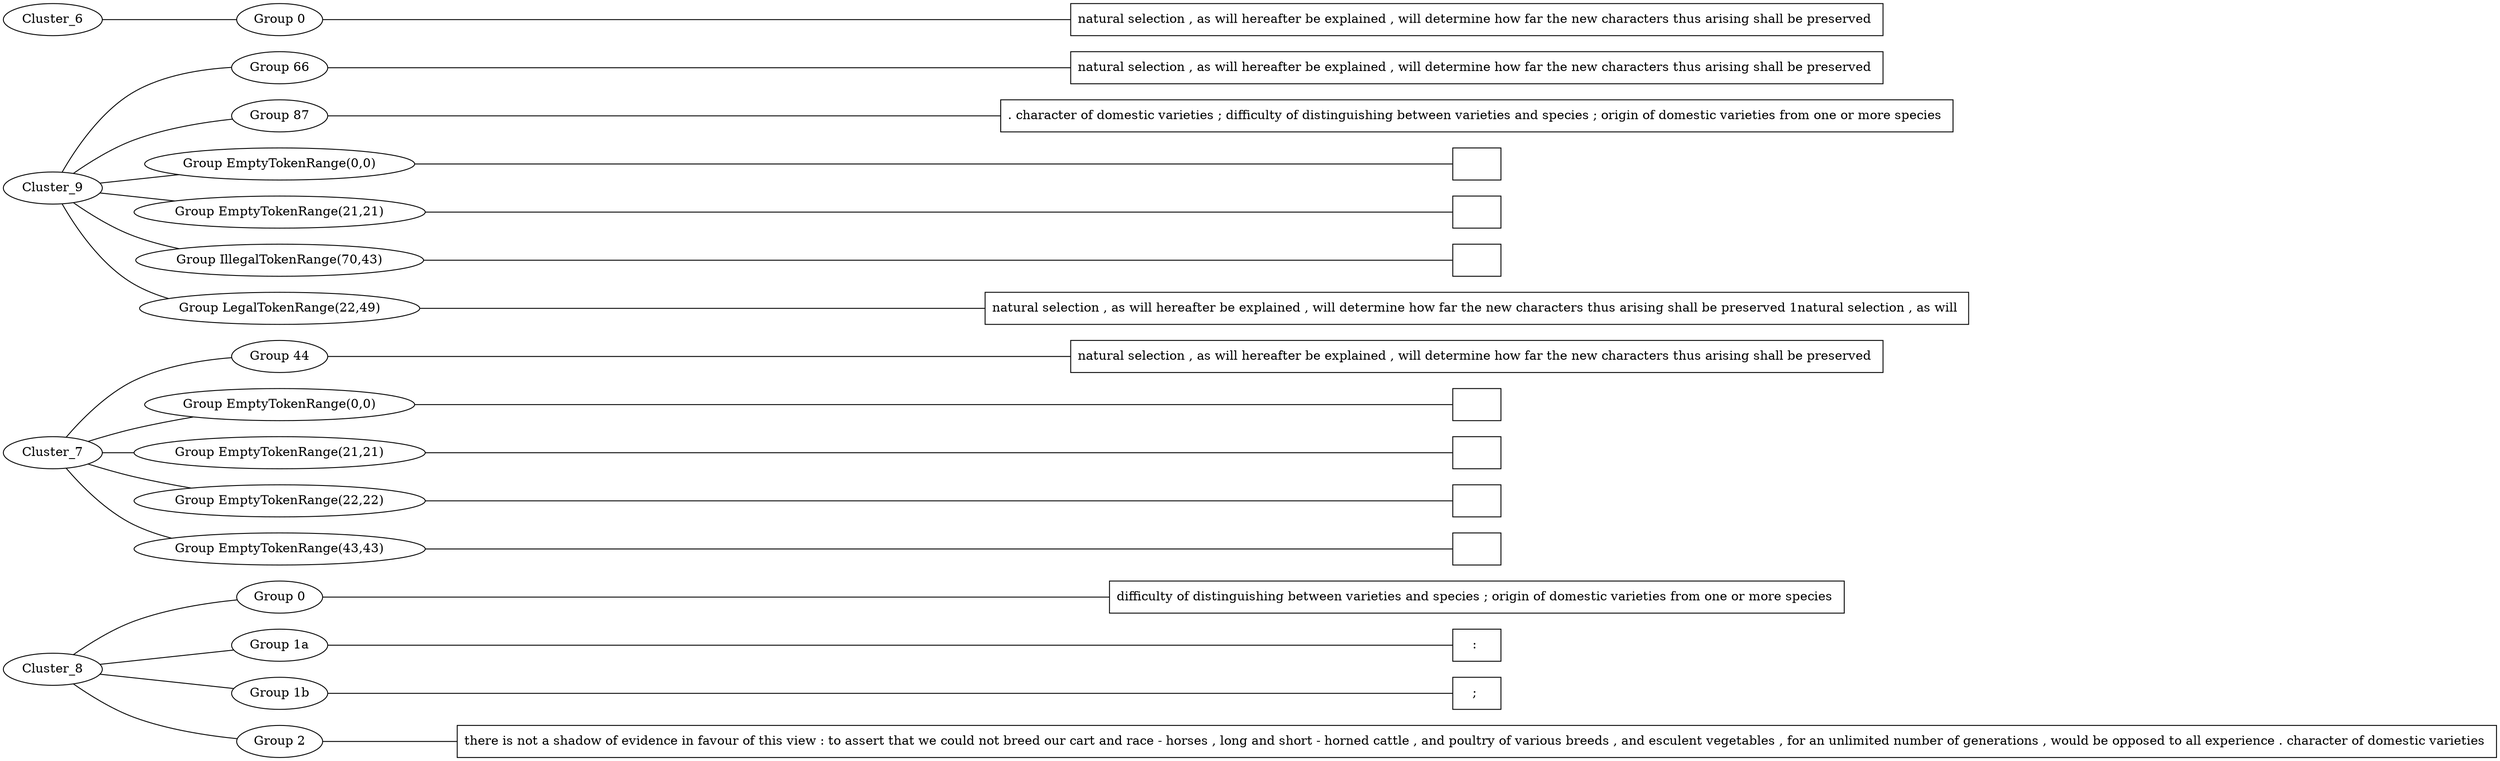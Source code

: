 graph MyGraph {
rankdir = LR
"Cluster_8_2_reading" [shape=box label="there is not a shadow of evidence in favour of this view : to assert that we could not breed our cart and race - horses , long and short - horned cattle , and poultry of various breeds , and esculent vegetables , for an unlimited number of generations , would be opposed to all experience . character of domestic varieties "]
"Cluster_8_1b_reading" [shape=box label="; "]
"Cluster_8_1a_reading" [shape=box label=": "]
"Cluster_8_0_reading" [shape=box label="difficulty of distinguishing between varieties and species ; origin of domestic varieties from one or more species "]
"Cluster_8_0" [label="Group 0"]
"Cluster_8_1a" [label="Group 1a"]
"Cluster_8_1b" [label="Group 1b"]
"Cluster_8_2" [label="Group 2"]
"Cluster_8_2" -- "Cluster_8_2_reading"
"Cluster_8_1b" -- "Cluster_8_1b_reading"
"Cluster_8_1a" -- "Cluster_8_1a_reading"
"Cluster_8_0" -- "Cluster_8_0_reading"
Cluster_8 -- "Cluster_8_2"
Cluster_8 -- "Cluster_8_1b"
Cluster_8 -- "Cluster_8_1a"
Cluster_8 -- "Cluster_8_0"
"Cluster_7_EmptyTokenRange(43,43)_reading" [shape=box label=""]
"Cluster_7_EmptyTokenRange(22,22)_reading" [shape=box label=""]
"Cluster_7_EmptyTokenRange(21,21)_reading" [shape=box label=""]
"Cluster_7_EmptyTokenRange(0,0)_reading" [shape=box label=""]
"Cluster_7_44_reading" [shape=box label="natural selection , as will hereafter be explained , will determine how far the new characters thus arising shall be preserved "]
"Cluster_7_44" [label="Group 44"]
"Cluster_7_EmptyTokenRange(0,0)" [label="Group EmptyTokenRange(0,0)"]
"Cluster_7_EmptyTokenRange(21,21)" [label="Group EmptyTokenRange(21,21)"]
"Cluster_7_EmptyTokenRange(22,22)" [label="Group EmptyTokenRange(22,22)"]
"Cluster_7_EmptyTokenRange(43,43)" [label="Group EmptyTokenRange(43,43)"]
"Cluster_7_EmptyTokenRange(43,43)" -- "Cluster_7_EmptyTokenRange(43,43)_reading"
"Cluster_7_EmptyTokenRange(22,22)" -- "Cluster_7_EmptyTokenRange(22,22)_reading"
"Cluster_7_EmptyTokenRange(21,21)" -- "Cluster_7_EmptyTokenRange(21,21)_reading"
"Cluster_7_EmptyTokenRange(0,0)" -- "Cluster_7_EmptyTokenRange(0,0)_reading"
"Cluster_7_44" -- "Cluster_7_44_reading"
Cluster_7 -- "Cluster_7_EmptyTokenRange(43,43)"
Cluster_7 -- "Cluster_7_EmptyTokenRange(22,22)"
Cluster_7 -- "Cluster_7_EmptyTokenRange(21,21)"
Cluster_7 -- "Cluster_7_EmptyTokenRange(0,0)"
Cluster_7 -- "Cluster_7_44"
"Cluster_9_LegalTokenRange(22,49)_reading" [shape=box label="natural selection , as will hereafter be explained , will determine how far the new characters thus arising shall be preserved 1natural selection , as will "]
"Cluster_9_IllegalTokenRange(70,43)_reading" [shape=box label=""]
"Cluster_9_EmptyTokenRange(21,21)_reading" [shape=box label=""]
"Cluster_9_EmptyTokenRange(0,0)_reading" [shape=box label=""]
"Cluster_9_87_reading" [shape=box label=". character of domestic varieties ; difficulty of distinguishing between varieties and species ; origin of domestic varieties from one or more species "]
"Cluster_9_66_reading" [shape=box label="natural selection , as will hereafter be explained , will determine how far the new characters thus arising shall be preserved "]
"Cluster_9_66" [label="Group 66"]
"Cluster_9_87" [label="Group 87"]
"Cluster_9_EmptyTokenRange(0,0)" [label="Group EmptyTokenRange(0,0)"]
"Cluster_9_EmptyTokenRange(21,21)" [label="Group EmptyTokenRange(21,21)"]
"Cluster_9_IllegalTokenRange(70,43)" [label="Group IllegalTokenRange(70,43)"]
"Cluster_9_LegalTokenRange(22,49)" [label="Group LegalTokenRange(22,49)"]
"Cluster_9_LegalTokenRange(22,49)" -- "Cluster_9_LegalTokenRange(22,49)_reading"
"Cluster_9_IllegalTokenRange(70,43)" -- "Cluster_9_IllegalTokenRange(70,43)_reading"
"Cluster_9_EmptyTokenRange(21,21)" -- "Cluster_9_EmptyTokenRange(21,21)_reading"
"Cluster_9_EmptyTokenRange(0,0)" -- "Cluster_9_EmptyTokenRange(0,0)_reading"
"Cluster_9_87" -- "Cluster_9_87_reading"
"Cluster_9_66" -- "Cluster_9_66_reading"
Cluster_9 -- "Cluster_9_LegalTokenRange(22,49)"
Cluster_9 -- "Cluster_9_IllegalTokenRange(70,43)"
Cluster_9 -- "Cluster_9_EmptyTokenRange(21,21)"
Cluster_9 -- "Cluster_9_EmptyTokenRange(0,0)"
Cluster_9 -- "Cluster_9_87"
Cluster_9 -- "Cluster_9_66"
"Cluster_6_0_reading" [shape=box label="natural selection , as will hereafter be explained , will determine how far the new characters thus arising shall be preserved "]
"Cluster_6_0" [label="Group 0"]
"Cluster_6_0" -- "Cluster_6_0_reading"
Cluster_6 -- "Cluster_6_0"
}